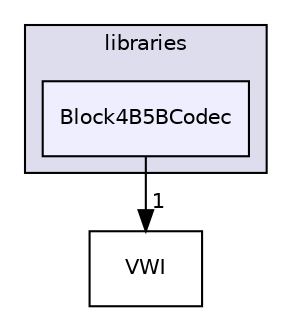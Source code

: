 digraph "libraries/Block4B5BCodec" {
  compound=true
  node [ fontsize="10", fontname="Helvetica"];
  edge [ labelfontsize="10", labelfontname="Helvetica"];
  subgraph clusterdir_bc0718b08fb2015b8e59c47b2805f60c {
    graph [ bgcolor="#ddddee", pencolor="black", label="libraries" fontname="Helvetica", fontsize="10", URL="dir_bc0718b08fb2015b8e59c47b2805f60c.html"]
  dir_3e9321a32142363981dc876eb0205856 [shape=box, label="Block4B5BCodec", style="filled", fillcolor="#eeeeff", pencolor="black", URL="dir_3e9321a32142363981dc876eb0205856.html"];
  }
  dir_fca1885ab465e4fca382ebc19126a2f3 [shape=box label="VWI" URL="dir_fca1885ab465e4fca382ebc19126a2f3.html"];
  dir_3e9321a32142363981dc876eb0205856->dir_fca1885ab465e4fca382ebc19126a2f3 [headlabel="1", labeldistance=1.5 headhref="dir_000015_000084.html"];
}
